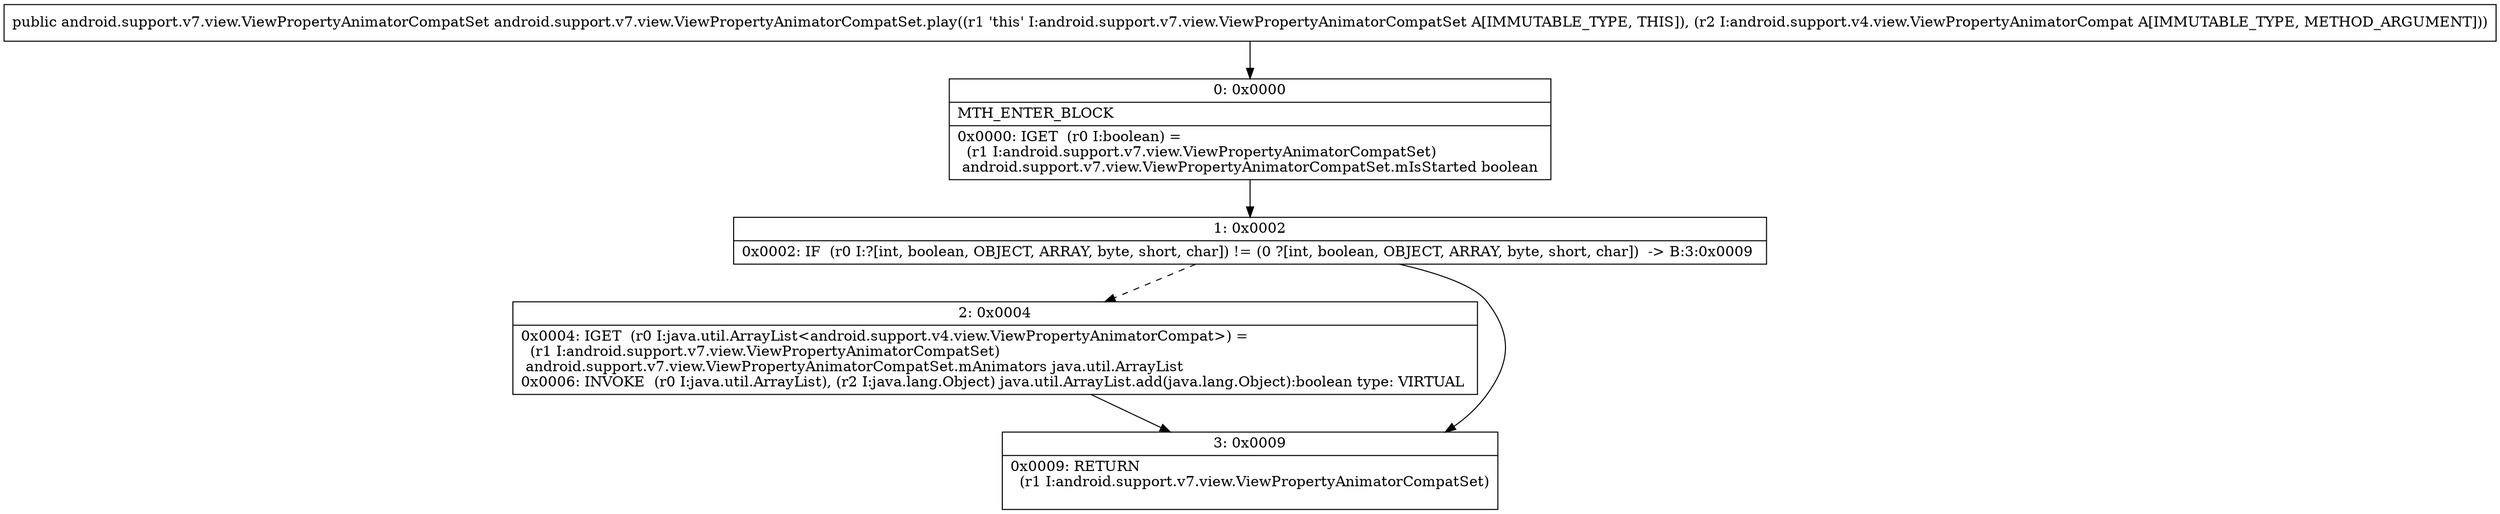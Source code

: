 digraph "CFG forandroid.support.v7.view.ViewPropertyAnimatorCompatSet.play(Landroid\/support\/v4\/view\/ViewPropertyAnimatorCompat;)Landroid\/support\/v7\/view\/ViewPropertyAnimatorCompatSet;" {
Node_0 [shape=record,label="{0\:\ 0x0000|MTH_ENTER_BLOCK\l|0x0000: IGET  (r0 I:boolean) = \l  (r1 I:android.support.v7.view.ViewPropertyAnimatorCompatSet)\l android.support.v7.view.ViewPropertyAnimatorCompatSet.mIsStarted boolean \l}"];
Node_1 [shape=record,label="{1\:\ 0x0002|0x0002: IF  (r0 I:?[int, boolean, OBJECT, ARRAY, byte, short, char]) != (0 ?[int, boolean, OBJECT, ARRAY, byte, short, char])  \-\> B:3:0x0009 \l}"];
Node_2 [shape=record,label="{2\:\ 0x0004|0x0004: IGET  (r0 I:java.util.ArrayList\<android.support.v4.view.ViewPropertyAnimatorCompat\>) = \l  (r1 I:android.support.v7.view.ViewPropertyAnimatorCompatSet)\l android.support.v7.view.ViewPropertyAnimatorCompatSet.mAnimators java.util.ArrayList \l0x0006: INVOKE  (r0 I:java.util.ArrayList), (r2 I:java.lang.Object) java.util.ArrayList.add(java.lang.Object):boolean type: VIRTUAL \l}"];
Node_3 [shape=record,label="{3\:\ 0x0009|0x0009: RETURN  \l  (r1 I:android.support.v7.view.ViewPropertyAnimatorCompatSet)\l \l}"];
MethodNode[shape=record,label="{public android.support.v7.view.ViewPropertyAnimatorCompatSet android.support.v7.view.ViewPropertyAnimatorCompatSet.play((r1 'this' I:android.support.v7.view.ViewPropertyAnimatorCompatSet A[IMMUTABLE_TYPE, THIS]), (r2 I:android.support.v4.view.ViewPropertyAnimatorCompat A[IMMUTABLE_TYPE, METHOD_ARGUMENT])) }"];
MethodNode -> Node_0;
Node_0 -> Node_1;
Node_1 -> Node_2[style=dashed];
Node_1 -> Node_3;
Node_2 -> Node_3;
}

